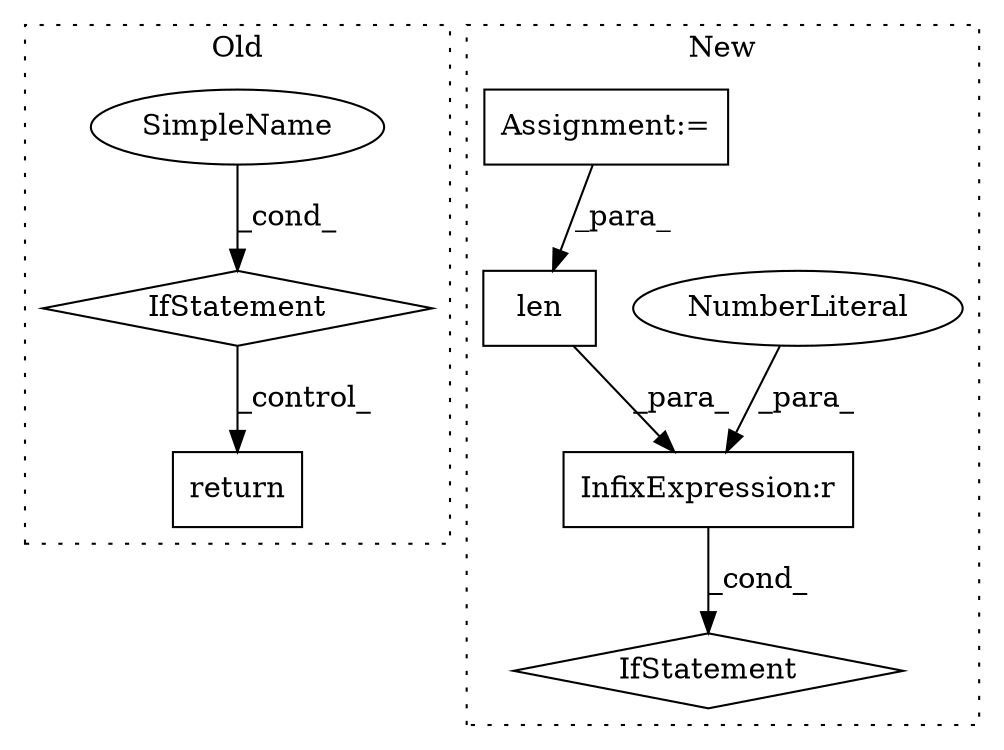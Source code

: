 digraph G {
subgraph cluster0 {
1 [label="IfStatement" a="25" s="2381,2401" l="4,2" shape="diamond"];
7 [label="SimpleName" a="42" s="2385" l="16" shape="ellipse"];
8 [label="return" a="41" s="2497" l="14" shape="box"];
label = "Old";
style="dotted";
}
subgraph cluster1 {
2 [label="len" a="32" s="2550,2565" l="4,1" shape="box"];
3 [label="IfStatement" a="25" s="2546,2570" l="4,2" shape="diamond"];
4 [label="InfixExpression:r" a="27" s="2566" l="3" shape="box"];
5 [label="NumberLiteral" a="34" s="2569" l="1" shape="ellipse"];
6 [label="Assignment:=" a="7" s="2317" l="1" shape="box"];
label = "New";
style="dotted";
}
1 -> 8 [label="_control_"];
2 -> 4 [label="_para_"];
4 -> 3 [label="_cond_"];
5 -> 4 [label="_para_"];
6 -> 2 [label="_para_"];
7 -> 1 [label="_cond_"];
}
